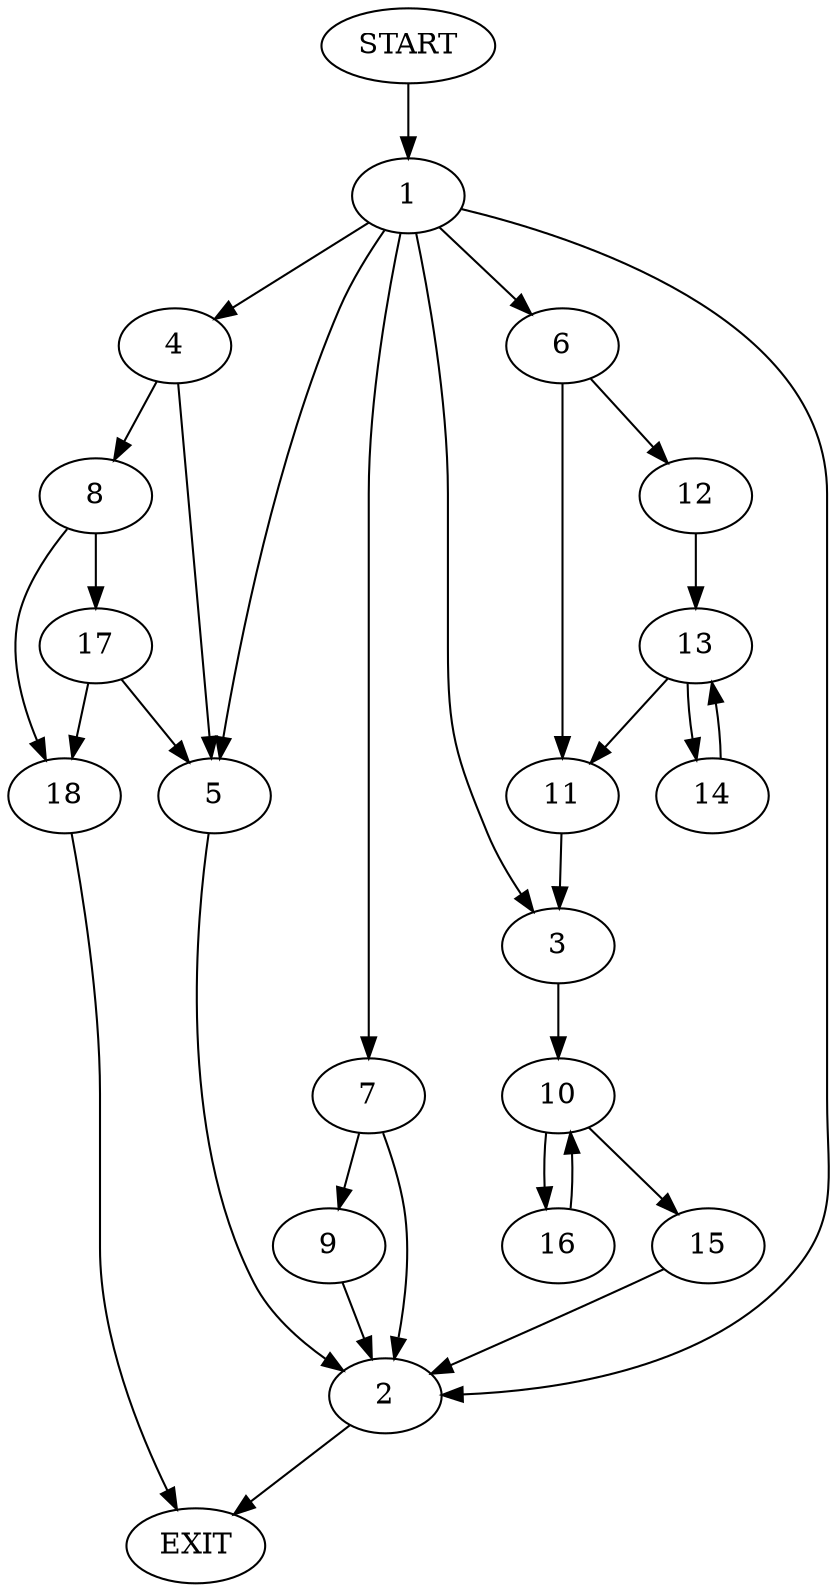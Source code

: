 digraph {
0 [label="START"]
19 [label="EXIT"]
0 -> 1
1 -> 2
1 -> 3
1 -> 4
1 -> 5
1 -> 6
1 -> 7
4 -> 8
4 -> 5
7 -> 2
7 -> 9
2 -> 19
5 -> 2
3 -> 10
6 -> 11
6 -> 12
12 -> 13
11 -> 3
13 -> 11
13 -> 14
14 -> 13
10 -> 15
10 -> 16
15 -> 2
16 -> 10
8 -> 17
8 -> 18
17 -> 18
17 -> 5
18 -> 19
9 -> 2
}
